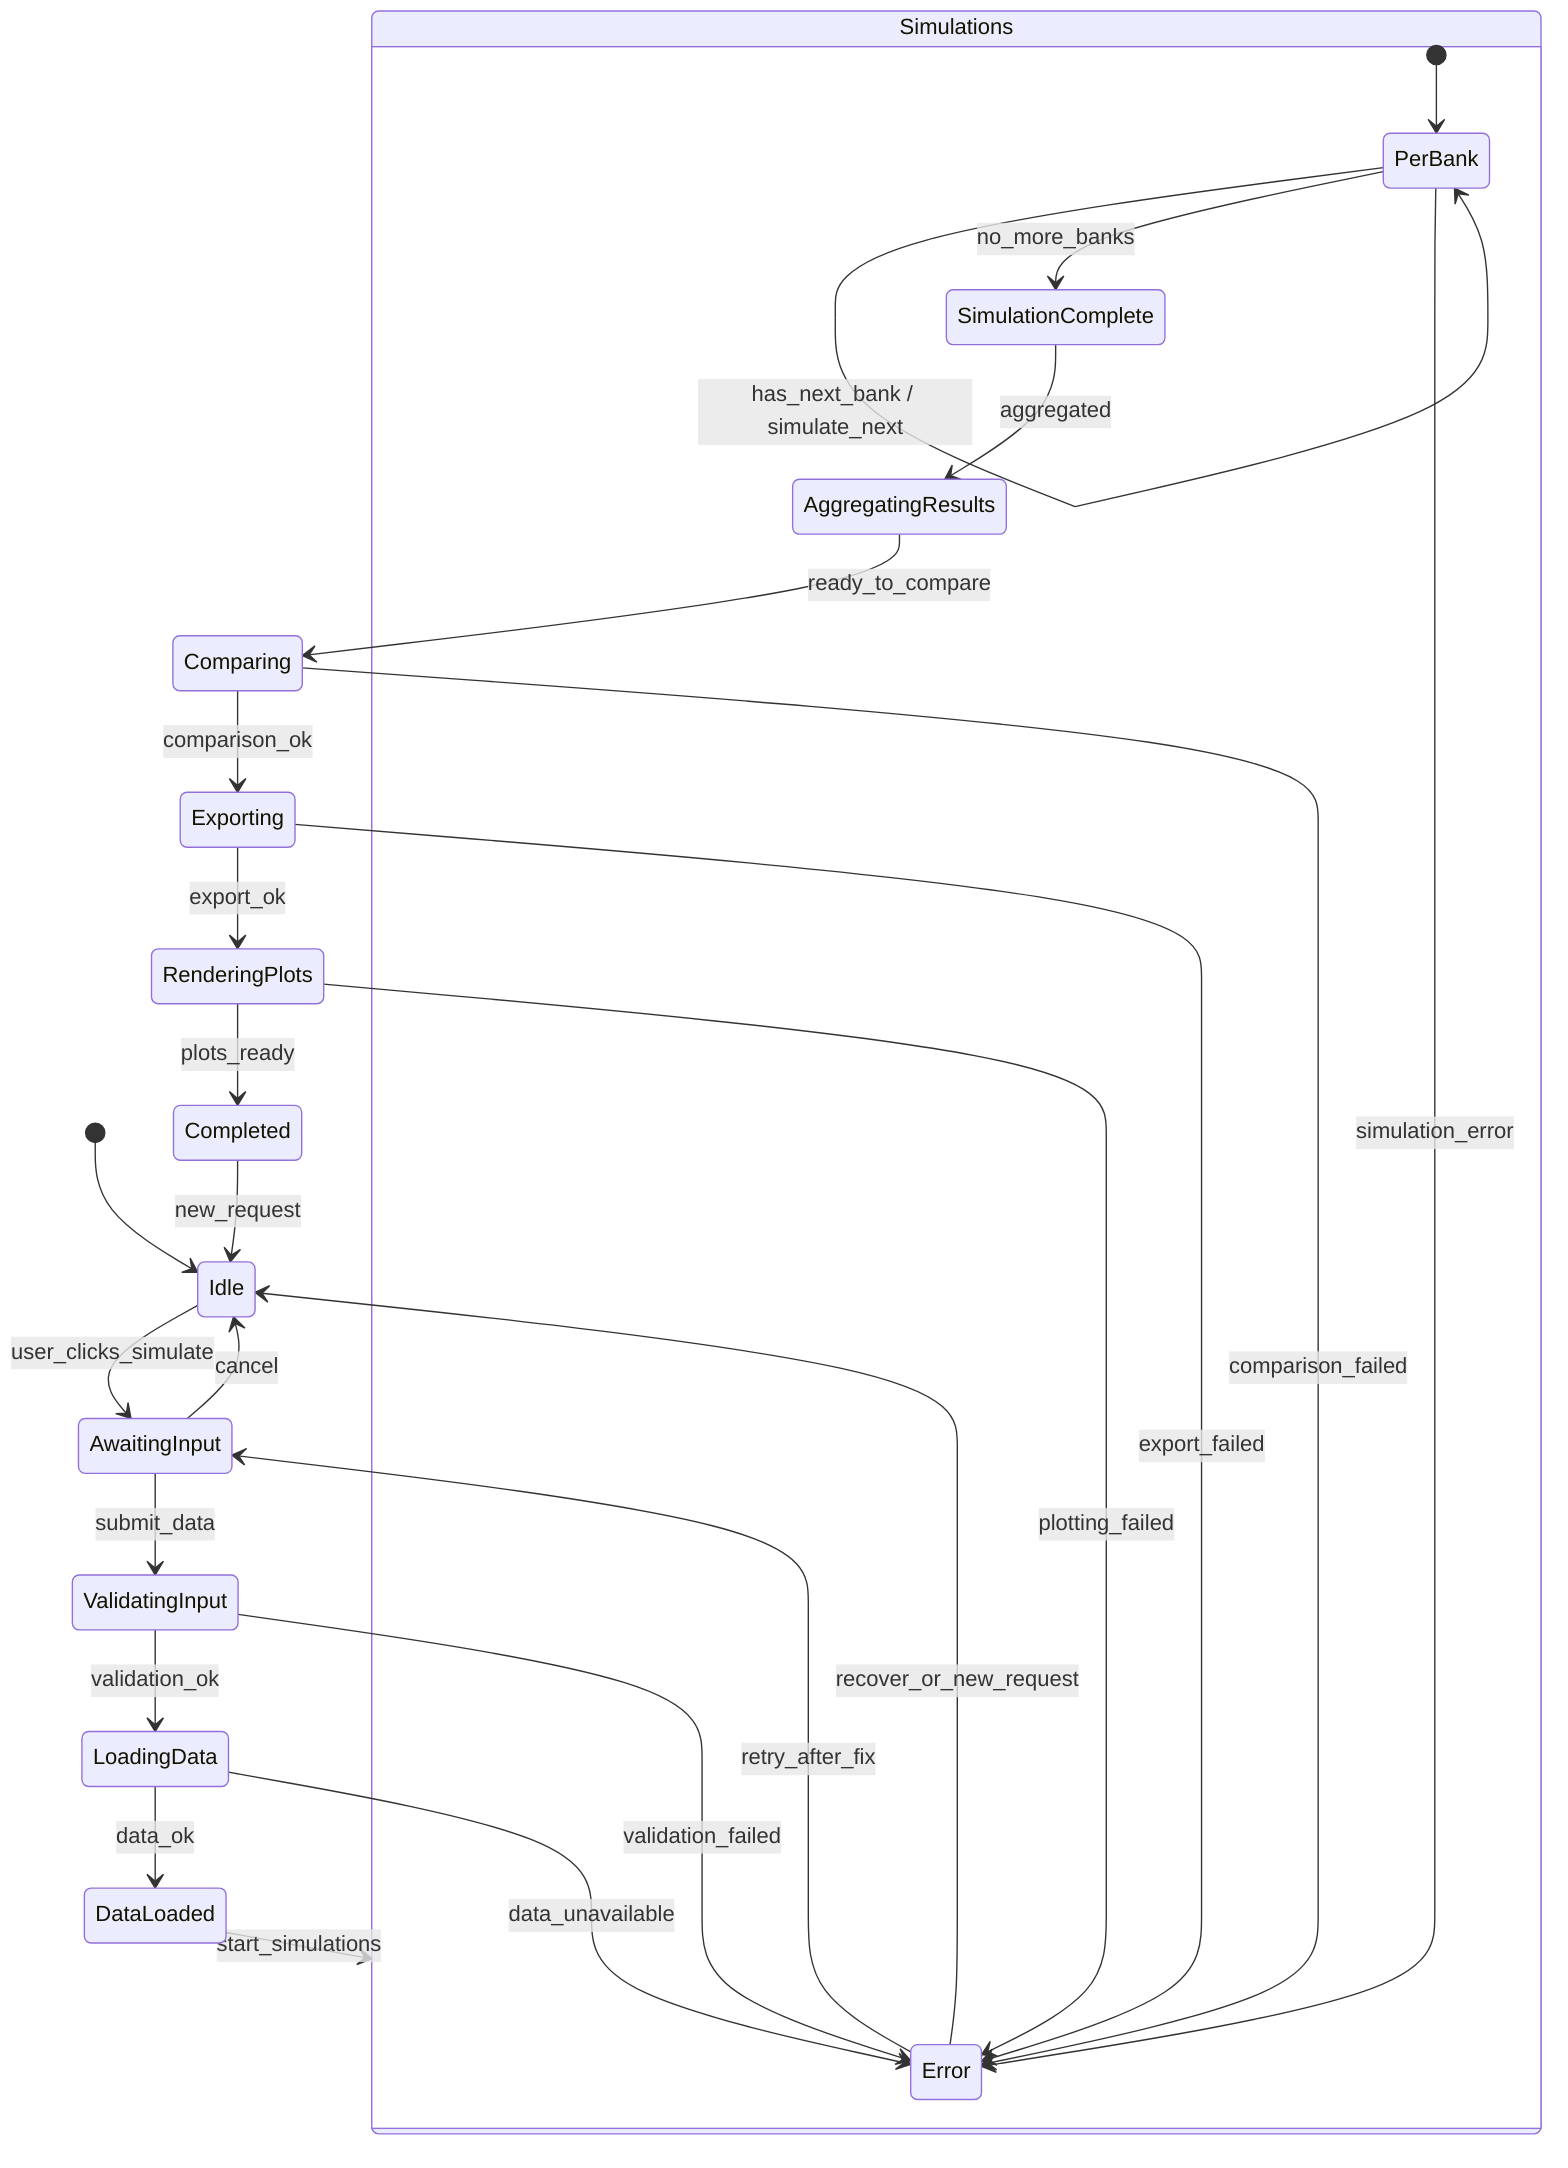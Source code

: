 stateDiagram-v2
    %% SAD-FI — Minimal Mermaid state diagram (no notes, compatible)

    [*] --> Idle
    Idle --> AwaitingInput: user_clicks_simulate

    AwaitingInput --> ValidatingInput: submit_data
    AwaitingInput --> Idle: cancel

    ValidatingInput --> LoadingData: validation_ok
    ValidatingInput --> Error: validation_failed

    LoadingData --> DataLoaded: data_ok
    LoadingData --> Error: data_unavailable

    DataLoaded --> Simulations: start_simulations

    state Simulations {
        [*] --> PerBank

        PerBank --> PerBank: has_next_bank / simulate_next
        PerBank --> SimulationComplete: no_more_banks
        PerBank --> Error: simulation_error

        SimulationComplete --> AggregatingResults: aggregated
    }

    AggregatingResults --> Comparing: ready_to_compare

    Comparing --> Exporting: comparison_ok
    Comparing --> Error: comparison_failed

    Exporting --> RenderingPlots: export_ok
    Exporting --> Error: export_failed

    RenderingPlots --> Completed: plots_ready
    RenderingPlots --> Error: plotting_failed

    Completed --> Idle: new_request

    Error --> Idle: recover_or_new_request
    Error --> AwaitingInput: retry_after_fix